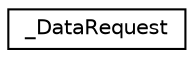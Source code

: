 digraph "Graphical Class Hierarchy"
{
  edge [fontname="Helvetica",fontsize="10",labelfontname="Helvetica",labelfontsize="10"];
  node [fontname="Helvetica",fontsize="10",shape=record];
  rankdir="LR";
  Node1 [label="_DataRequest",height=0.2,width=0.4,color="black", fillcolor="white", style="filled",URL="$struct___data_request.html"];
}
